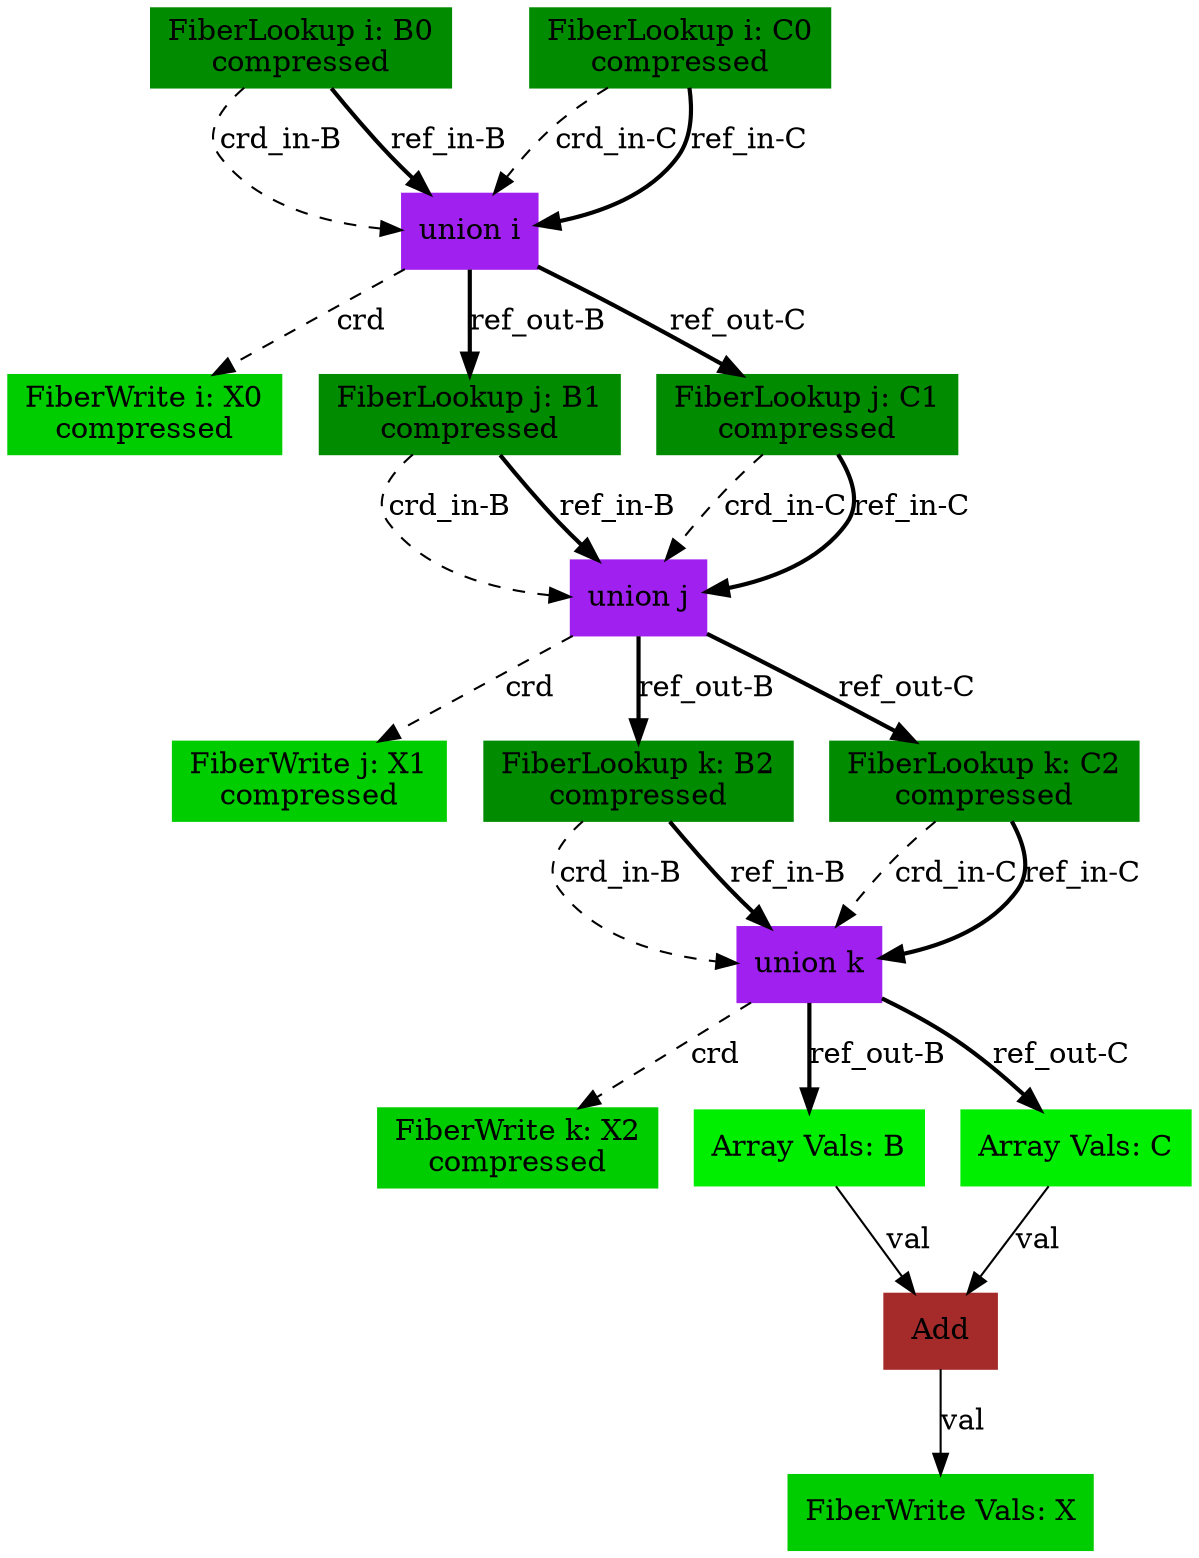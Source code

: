 digraph SAM {
    comment="X=sss012,B=sss012,C=sss012"
    14 [comment="type=fiberlookup,index=i,tensor=B,mode=0,format=compressed,src=true,root=true" label="FiberLookup i: B0\ncompressed" color=green4 shape=box style=filled type="fiberlookup" index="i" tensor="B" mode="0" format="compressed" src="true" root="true"]
    13 [comment="type=union,index=i" label="union i" color=purple shape=box style=filled type="union" index="i"]
    3 [comment="type=fiberwrite,index=i,tensor=X,mode=0,format=compressed,segsize=2,crdsize=B0_dim,sink=true" label="FiberWrite i: X0\ncompressed" color=green3 shape=box style=filled type="fiberwrite" index="i" tensor="X" mode="0" format="compressed" segsize="2" crdsize="B0_dim" sink="true"]
    11 [comment="type=fiberlookup,index=j,tensor=B,mode=1,format=compressed,src=true,root=false" label="FiberLookup j: B1\ncompressed" color=green4 shape=box style=filled type="fiberlookup" index="j" tensor="B" mode="1" format="compressed" src="true" root="false"]
    10 [comment="type=union,index=j" label="union j" color=purple shape=box style=filled type="union" index="j"]
    2 [comment="type=fiberwrite,index=j,tensor=X,mode=1,format=compressed,segsize=B0_dim+1,crdsize=B0_dim*B1_dim,sink=true" label="FiberWrite j: X1\ncompressed" color=green3 shape=box style=filled type="fiberwrite" index="j" tensor="X" mode="1" format="compressed" segsize="B0_dim+1" crdsize="B0_dim*B1_dim" sink="true"]
    8 [comment="type=fiberlookup,index=k,tensor=B,mode=2,format=compressed,src=true,root=false" label="FiberLookup k: B2\ncompressed" color=green4 shape=box style=filled type="fiberlookup" index="k" tensor="B" mode="2" format="compressed" src="true" root="false"]
    7 [comment="type=union,index=k" label="union k" color=purple shape=box style=filled type="union" index="k"]
    1 [comment="type=fiberwrite,index=k,tensor=X,mode=2,format=compressed,segsize=B0_dim*B1_dim+1,crdsize=B0_dim*B1_dim*B2_dim,sink=true" label="FiberWrite k: X2\ncompressed" color=green3 shape=box style=filled type="fiberwrite" index="k" tensor="X" mode="2" format="compressed" segsize="B0_dim*B1_dim+1" crdsize="B0_dim*B1_dim*B2_dim" sink="true"]
    5 [comment="type=arrayvals,tensor=B" label="Array Vals: B" color=green2 shape=box style=filled type="arrayvals" tensor="B"]
    4 [comment="type=add,sub=0" label="Add" color=brown shape=box style=filled type="add" sub="0"]
    0 [comment="type=fiberwrite,mode=vals,tensor=X,size=1*B0_dim*B1_dim*B2_dim,sink=true" label="FiberWrite Vals: X" color=green3 shape=box style=filled type="fiberwrite" tensor="X" mode="vals" size="1*B0_dim*B1_dim*B2_dim" sink="true"]
    6 [comment="type=arrayvals,tensor=C" label="Array Vals: C" color=green2 shape=box style=filled type="arrayvals" tensor="C"]
    9 [comment="type=fiberlookup,index=k,tensor=C,mode=2,format=compressed,src=true,root=false" label="FiberLookup k: C2\ncompressed" color=green4 shape=box style=filled type="fiberlookup" index="k" tensor="C" mode="2" format="compressed" src="true" root="false"]
    12 [comment="type=fiberlookup,index=j,tensor=C,mode=1,format=compressed,src=true,root=false" label="FiberLookup j: C1\ncompressed" color=green4 shape=box style=filled type="fiberlookup" index="j" tensor="C" mode="1" format="compressed" src="true" root="false"]
    15 [comment="type=fiberlookup,index=i,tensor=C,mode=0,format=compressed,src=true,root=true" label="FiberLookup i: C0\ncompressed" color=green4 shape=box style=filled type="fiberlookup" index="i" tensor="C" mode="0" format="compressed" src="true" root="true"]
    14 -> 13 [label="crd_in-B" style=dashed type="crd" comment="in-B"]
    13 -> 3 [label="crd" style=dashed type="crd"]
    13 -> 11 [label="ref_out-B" style=bold type="ref" comment="out-B"]
    11 -> 10 [label="crd_in-B" style=dashed type="crd" comment="in-B"]
    10 -> 2 [label="crd" style=dashed type="crd"]
    10 -> 8 [label="ref_out-B" style=bold type="ref" comment="out-B"]
    8 -> 7 [label="crd_in-B" style=dashed type="crd" comment="in-B"]
    7 -> 1 [label="crd" style=dashed type="crd"]
    7 -> 5 [label="ref_out-B" style=bold type="ref" comment="out-B"]
    5 -> 4 [label="val" type="val"]
    4 -> 0 [label="val" type="val"]
    7 -> 6 [label="ref_out-C" style=bold type="ref" comment="out-C"]
    6 -> 4 [label="val" type="val"]
    8 -> 7 [label="ref_in-B" style=bold type="ref" comment="in-B"]
    10 -> 9 [label="ref_out-C" style=bold type="ref" comment="out-C"]
    9 -> 7 [label="crd_in-C" style=dashed type="crd" comment="in-C"]
    9 -> 7 [label="ref_in-C" style=bold type="ref" comment="in-C"]
    11 -> 10 [label="ref_in-B" style=bold type="ref" comment="in-B"]
    13 -> 12 [label="ref_out-C" style=bold type="ref" comment="out-C"]
    12 -> 10 [label="crd_in-C" style=dashed type="crd" comment="in-C"]
    12 -> 10 [label="ref_in-C" style=bold type="ref" comment="in-C"]
    14 -> 13 [label="ref_in-B" style=bold type="ref" comment="in-B"]
    15 -> 13 [label="crd_in-C" style=dashed type="crd" comment="in-C"]
    15 -> 13 [label="ref_in-C" style=bold type="ref" comment="in-C"]
}
